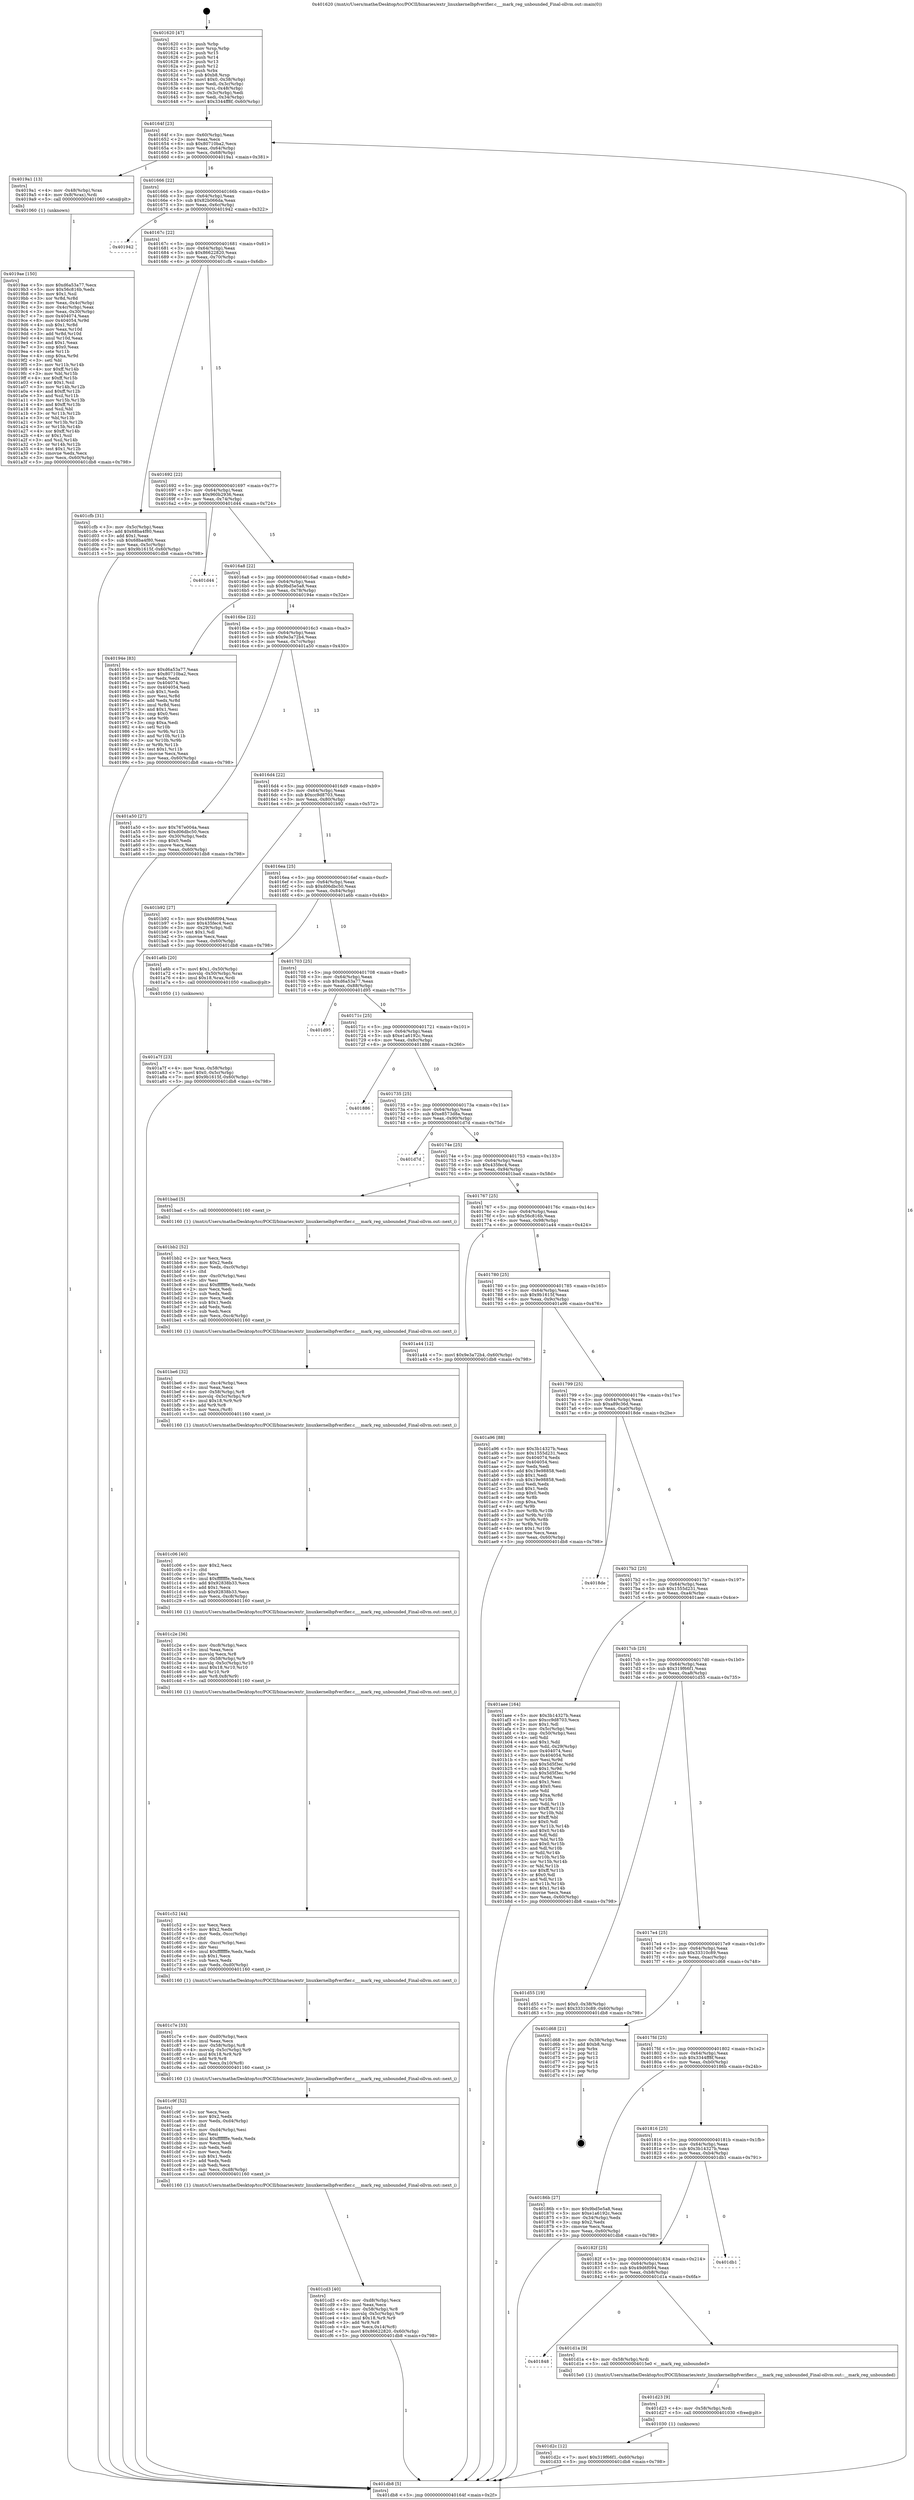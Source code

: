 digraph "0x401620" {
  label = "0x401620 (/mnt/c/Users/mathe/Desktop/tcc/POCII/binaries/extr_linuxkernelbpfverifier.c___mark_reg_unbounded_Final-ollvm.out::main(0))"
  labelloc = "t"
  node[shape=record]

  Entry [label="",width=0.3,height=0.3,shape=circle,fillcolor=black,style=filled]
  "0x40164f" [label="{
     0x40164f [23]\l
     | [instrs]\l
     &nbsp;&nbsp;0x40164f \<+3\>: mov -0x60(%rbp),%eax\l
     &nbsp;&nbsp;0x401652 \<+2\>: mov %eax,%ecx\l
     &nbsp;&nbsp;0x401654 \<+6\>: sub $0x80710ba2,%ecx\l
     &nbsp;&nbsp;0x40165a \<+3\>: mov %eax,-0x64(%rbp)\l
     &nbsp;&nbsp;0x40165d \<+3\>: mov %ecx,-0x68(%rbp)\l
     &nbsp;&nbsp;0x401660 \<+6\>: je 00000000004019a1 \<main+0x381\>\l
  }"]
  "0x4019a1" [label="{
     0x4019a1 [13]\l
     | [instrs]\l
     &nbsp;&nbsp;0x4019a1 \<+4\>: mov -0x48(%rbp),%rax\l
     &nbsp;&nbsp;0x4019a5 \<+4\>: mov 0x8(%rax),%rdi\l
     &nbsp;&nbsp;0x4019a9 \<+5\>: call 0000000000401060 \<atoi@plt\>\l
     | [calls]\l
     &nbsp;&nbsp;0x401060 \{1\} (unknown)\l
  }"]
  "0x401666" [label="{
     0x401666 [22]\l
     | [instrs]\l
     &nbsp;&nbsp;0x401666 \<+5\>: jmp 000000000040166b \<main+0x4b\>\l
     &nbsp;&nbsp;0x40166b \<+3\>: mov -0x64(%rbp),%eax\l
     &nbsp;&nbsp;0x40166e \<+5\>: sub $0x82b066da,%eax\l
     &nbsp;&nbsp;0x401673 \<+3\>: mov %eax,-0x6c(%rbp)\l
     &nbsp;&nbsp;0x401676 \<+6\>: je 0000000000401942 \<main+0x322\>\l
  }"]
  Exit [label="",width=0.3,height=0.3,shape=circle,fillcolor=black,style=filled,peripheries=2]
  "0x401942" [label="{
     0x401942\l
  }", style=dashed]
  "0x40167c" [label="{
     0x40167c [22]\l
     | [instrs]\l
     &nbsp;&nbsp;0x40167c \<+5\>: jmp 0000000000401681 \<main+0x61\>\l
     &nbsp;&nbsp;0x401681 \<+3\>: mov -0x64(%rbp),%eax\l
     &nbsp;&nbsp;0x401684 \<+5\>: sub $0x86622820,%eax\l
     &nbsp;&nbsp;0x401689 \<+3\>: mov %eax,-0x70(%rbp)\l
     &nbsp;&nbsp;0x40168c \<+6\>: je 0000000000401cfb \<main+0x6db\>\l
  }"]
  "0x401d2c" [label="{
     0x401d2c [12]\l
     | [instrs]\l
     &nbsp;&nbsp;0x401d2c \<+7\>: movl $0x319f66f1,-0x60(%rbp)\l
     &nbsp;&nbsp;0x401d33 \<+5\>: jmp 0000000000401db8 \<main+0x798\>\l
  }"]
  "0x401cfb" [label="{
     0x401cfb [31]\l
     | [instrs]\l
     &nbsp;&nbsp;0x401cfb \<+3\>: mov -0x5c(%rbp),%eax\l
     &nbsp;&nbsp;0x401cfe \<+5\>: add $0x68ba4f80,%eax\l
     &nbsp;&nbsp;0x401d03 \<+3\>: add $0x1,%eax\l
     &nbsp;&nbsp;0x401d06 \<+5\>: sub $0x68ba4f80,%eax\l
     &nbsp;&nbsp;0x401d0b \<+3\>: mov %eax,-0x5c(%rbp)\l
     &nbsp;&nbsp;0x401d0e \<+7\>: movl $0x9b1615f,-0x60(%rbp)\l
     &nbsp;&nbsp;0x401d15 \<+5\>: jmp 0000000000401db8 \<main+0x798\>\l
  }"]
  "0x401692" [label="{
     0x401692 [22]\l
     | [instrs]\l
     &nbsp;&nbsp;0x401692 \<+5\>: jmp 0000000000401697 \<main+0x77\>\l
     &nbsp;&nbsp;0x401697 \<+3\>: mov -0x64(%rbp),%eax\l
     &nbsp;&nbsp;0x40169a \<+5\>: sub $0x960b2936,%eax\l
     &nbsp;&nbsp;0x40169f \<+3\>: mov %eax,-0x74(%rbp)\l
     &nbsp;&nbsp;0x4016a2 \<+6\>: je 0000000000401d44 \<main+0x724\>\l
  }"]
  "0x401d23" [label="{
     0x401d23 [9]\l
     | [instrs]\l
     &nbsp;&nbsp;0x401d23 \<+4\>: mov -0x58(%rbp),%rdi\l
     &nbsp;&nbsp;0x401d27 \<+5\>: call 0000000000401030 \<free@plt\>\l
     | [calls]\l
     &nbsp;&nbsp;0x401030 \{1\} (unknown)\l
  }"]
  "0x401d44" [label="{
     0x401d44\l
  }", style=dashed]
  "0x4016a8" [label="{
     0x4016a8 [22]\l
     | [instrs]\l
     &nbsp;&nbsp;0x4016a8 \<+5\>: jmp 00000000004016ad \<main+0x8d\>\l
     &nbsp;&nbsp;0x4016ad \<+3\>: mov -0x64(%rbp),%eax\l
     &nbsp;&nbsp;0x4016b0 \<+5\>: sub $0x9bd5e5a8,%eax\l
     &nbsp;&nbsp;0x4016b5 \<+3\>: mov %eax,-0x78(%rbp)\l
     &nbsp;&nbsp;0x4016b8 \<+6\>: je 000000000040194e \<main+0x32e\>\l
  }"]
  "0x401848" [label="{
     0x401848\l
  }", style=dashed]
  "0x40194e" [label="{
     0x40194e [83]\l
     | [instrs]\l
     &nbsp;&nbsp;0x40194e \<+5\>: mov $0xd6a53a77,%eax\l
     &nbsp;&nbsp;0x401953 \<+5\>: mov $0x80710ba2,%ecx\l
     &nbsp;&nbsp;0x401958 \<+2\>: xor %edx,%edx\l
     &nbsp;&nbsp;0x40195a \<+7\>: mov 0x404074,%esi\l
     &nbsp;&nbsp;0x401961 \<+7\>: mov 0x404054,%edi\l
     &nbsp;&nbsp;0x401968 \<+3\>: sub $0x1,%edx\l
     &nbsp;&nbsp;0x40196b \<+3\>: mov %esi,%r8d\l
     &nbsp;&nbsp;0x40196e \<+3\>: add %edx,%r8d\l
     &nbsp;&nbsp;0x401971 \<+4\>: imul %r8d,%esi\l
     &nbsp;&nbsp;0x401975 \<+3\>: and $0x1,%esi\l
     &nbsp;&nbsp;0x401978 \<+3\>: cmp $0x0,%esi\l
     &nbsp;&nbsp;0x40197b \<+4\>: sete %r9b\l
     &nbsp;&nbsp;0x40197f \<+3\>: cmp $0xa,%edi\l
     &nbsp;&nbsp;0x401982 \<+4\>: setl %r10b\l
     &nbsp;&nbsp;0x401986 \<+3\>: mov %r9b,%r11b\l
     &nbsp;&nbsp;0x401989 \<+3\>: and %r10b,%r11b\l
     &nbsp;&nbsp;0x40198c \<+3\>: xor %r10b,%r9b\l
     &nbsp;&nbsp;0x40198f \<+3\>: or %r9b,%r11b\l
     &nbsp;&nbsp;0x401992 \<+4\>: test $0x1,%r11b\l
     &nbsp;&nbsp;0x401996 \<+3\>: cmovne %ecx,%eax\l
     &nbsp;&nbsp;0x401999 \<+3\>: mov %eax,-0x60(%rbp)\l
     &nbsp;&nbsp;0x40199c \<+5\>: jmp 0000000000401db8 \<main+0x798\>\l
  }"]
  "0x4016be" [label="{
     0x4016be [22]\l
     | [instrs]\l
     &nbsp;&nbsp;0x4016be \<+5\>: jmp 00000000004016c3 \<main+0xa3\>\l
     &nbsp;&nbsp;0x4016c3 \<+3\>: mov -0x64(%rbp),%eax\l
     &nbsp;&nbsp;0x4016c6 \<+5\>: sub $0x9e3a72b4,%eax\l
     &nbsp;&nbsp;0x4016cb \<+3\>: mov %eax,-0x7c(%rbp)\l
     &nbsp;&nbsp;0x4016ce \<+6\>: je 0000000000401a50 \<main+0x430\>\l
  }"]
  "0x401d1a" [label="{
     0x401d1a [9]\l
     | [instrs]\l
     &nbsp;&nbsp;0x401d1a \<+4\>: mov -0x58(%rbp),%rdi\l
     &nbsp;&nbsp;0x401d1e \<+5\>: call 00000000004015e0 \<__mark_reg_unbounded\>\l
     | [calls]\l
     &nbsp;&nbsp;0x4015e0 \{1\} (/mnt/c/Users/mathe/Desktop/tcc/POCII/binaries/extr_linuxkernelbpfverifier.c___mark_reg_unbounded_Final-ollvm.out::__mark_reg_unbounded)\l
  }"]
  "0x401a50" [label="{
     0x401a50 [27]\l
     | [instrs]\l
     &nbsp;&nbsp;0x401a50 \<+5\>: mov $0x767e004a,%eax\l
     &nbsp;&nbsp;0x401a55 \<+5\>: mov $0xd06dbc50,%ecx\l
     &nbsp;&nbsp;0x401a5a \<+3\>: mov -0x30(%rbp),%edx\l
     &nbsp;&nbsp;0x401a5d \<+3\>: cmp $0x0,%edx\l
     &nbsp;&nbsp;0x401a60 \<+3\>: cmove %ecx,%eax\l
     &nbsp;&nbsp;0x401a63 \<+3\>: mov %eax,-0x60(%rbp)\l
     &nbsp;&nbsp;0x401a66 \<+5\>: jmp 0000000000401db8 \<main+0x798\>\l
  }"]
  "0x4016d4" [label="{
     0x4016d4 [22]\l
     | [instrs]\l
     &nbsp;&nbsp;0x4016d4 \<+5\>: jmp 00000000004016d9 \<main+0xb9\>\l
     &nbsp;&nbsp;0x4016d9 \<+3\>: mov -0x64(%rbp),%eax\l
     &nbsp;&nbsp;0x4016dc \<+5\>: sub $0xcc9d8703,%eax\l
     &nbsp;&nbsp;0x4016e1 \<+3\>: mov %eax,-0x80(%rbp)\l
     &nbsp;&nbsp;0x4016e4 \<+6\>: je 0000000000401b92 \<main+0x572\>\l
  }"]
  "0x40182f" [label="{
     0x40182f [25]\l
     | [instrs]\l
     &nbsp;&nbsp;0x40182f \<+5\>: jmp 0000000000401834 \<main+0x214\>\l
     &nbsp;&nbsp;0x401834 \<+3\>: mov -0x64(%rbp),%eax\l
     &nbsp;&nbsp;0x401837 \<+5\>: sub $0x49d6f094,%eax\l
     &nbsp;&nbsp;0x40183c \<+6\>: mov %eax,-0xb8(%rbp)\l
     &nbsp;&nbsp;0x401842 \<+6\>: je 0000000000401d1a \<main+0x6fa\>\l
  }"]
  "0x401b92" [label="{
     0x401b92 [27]\l
     | [instrs]\l
     &nbsp;&nbsp;0x401b92 \<+5\>: mov $0x49d6f094,%eax\l
     &nbsp;&nbsp;0x401b97 \<+5\>: mov $0x435fec4,%ecx\l
     &nbsp;&nbsp;0x401b9c \<+3\>: mov -0x29(%rbp),%dl\l
     &nbsp;&nbsp;0x401b9f \<+3\>: test $0x1,%dl\l
     &nbsp;&nbsp;0x401ba2 \<+3\>: cmovne %ecx,%eax\l
     &nbsp;&nbsp;0x401ba5 \<+3\>: mov %eax,-0x60(%rbp)\l
     &nbsp;&nbsp;0x401ba8 \<+5\>: jmp 0000000000401db8 \<main+0x798\>\l
  }"]
  "0x4016ea" [label="{
     0x4016ea [25]\l
     | [instrs]\l
     &nbsp;&nbsp;0x4016ea \<+5\>: jmp 00000000004016ef \<main+0xcf\>\l
     &nbsp;&nbsp;0x4016ef \<+3\>: mov -0x64(%rbp),%eax\l
     &nbsp;&nbsp;0x4016f2 \<+5\>: sub $0xd06dbc50,%eax\l
     &nbsp;&nbsp;0x4016f7 \<+6\>: mov %eax,-0x84(%rbp)\l
     &nbsp;&nbsp;0x4016fd \<+6\>: je 0000000000401a6b \<main+0x44b\>\l
  }"]
  "0x401db1" [label="{
     0x401db1\l
  }", style=dashed]
  "0x401a6b" [label="{
     0x401a6b [20]\l
     | [instrs]\l
     &nbsp;&nbsp;0x401a6b \<+7\>: movl $0x1,-0x50(%rbp)\l
     &nbsp;&nbsp;0x401a72 \<+4\>: movslq -0x50(%rbp),%rax\l
     &nbsp;&nbsp;0x401a76 \<+4\>: imul $0x18,%rax,%rdi\l
     &nbsp;&nbsp;0x401a7a \<+5\>: call 0000000000401050 \<malloc@plt\>\l
     | [calls]\l
     &nbsp;&nbsp;0x401050 \{1\} (unknown)\l
  }"]
  "0x401703" [label="{
     0x401703 [25]\l
     | [instrs]\l
     &nbsp;&nbsp;0x401703 \<+5\>: jmp 0000000000401708 \<main+0xe8\>\l
     &nbsp;&nbsp;0x401708 \<+3\>: mov -0x64(%rbp),%eax\l
     &nbsp;&nbsp;0x40170b \<+5\>: sub $0xd6a53a77,%eax\l
     &nbsp;&nbsp;0x401710 \<+6\>: mov %eax,-0x88(%rbp)\l
     &nbsp;&nbsp;0x401716 \<+6\>: je 0000000000401d95 \<main+0x775\>\l
  }"]
  "0x401cd3" [label="{
     0x401cd3 [40]\l
     | [instrs]\l
     &nbsp;&nbsp;0x401cd3 \<+6\>: mov -0xd8(%rbp),%ecx\l
     &nbsp;&nbsp;0x401cd9 \<+3\>: imul %eax,%ecx\l
     &nbsp;&nbsp;0x401cdc \<+4\>: mov -0x58(%rbp),%r8\l
     &nbsp;&nbsp;0x401ce0 \<+4\>: movslq -0x5c(%rbp),%r9\l
     &nbsp;&nbsp;0x401ce4 \<+4\>: imul $0x18,%r9,%r9\l
     &nbsp;&nbsp;0x401ce8 \<+3\>: add %r9,%r8\l
     &nbsp;&nbsp;0x401ceb \<+4\>: mov %ecx,0x14(%r8)\l
     &nbsp;&nbsp;0x401cef \<+7\>: movl $0x86622820,-0x60(%rbp)\l
     &nbsp;&nbsp;0x401cf6 \<+5\>: jmp 0000000000401db8 \<main+0x798\>\l
  }"]
  "0x401d95" [label="{
     0x401d95\l
  }", style=dashed]
  "0x40171c" [label="{
     0x40171c [25]\l
     | [instrs]\l
     &nbsp;&nbsp;0x40171c \<+5\>: jmp 0000000000401721 \<main+0x101\>\l
     &nbsp;&nbsp;0x401721 \<+3\>: mov -0x64(%rbp),%eax\l
     &nbsp;&nbsp;0x401724 \<+5\>: sub $0xe1a6192c,%eax\l
     &nbsp;&nbsp;0x401729 \<+6\>: mov %eax,-0x8c(%rbp)\l
     &nbsp;&nbsp;0x40172f \<+6\>: je 0000000000401886 \<main+0x266\>\l
  }"]
  "0x401c9f" [label="{
     0x401c9f [52]\l
     | [instrs]\l
     &nbsp;&nbsp;0x401c9f \<+2\>: xor %ecx,%ecx\l
     &nbsp;&nbsp;0x401ca1 \<+5\>: mov $0x2,%edx\l
     &nbsp;&nbsp;0x401ca6 \<+6\>: mov %edx,-0xd4(%rbp)\l
     &nbsp;&nbsp;0x401cac \<+1\>: cltd\l
     &nbsp;&nbsp;0x401cad \<+6\>: mov -0xd4(%rbp),%esi\l
     &nbsp;&nbsp;0x401cb3 \<+2\>: idiv %esi\l
     &nbsp;&nbsp;0x401cb5 \<+6\>: imul $0xfffffffe,%edx,%edx\l
     &nbsp;&nbsp;0x401cbb \<+2\>: mov %ecx,%edi\l
     &nbsp;&nbsp;0x401cbd \<+2\>: sub %edx,%edi\l
     &nbsp;&nbsp;0x401cbf \<+2\>: mov %ecx,%edx\l
     &nbsp;&nbsp;0x401cc1 \<+3\>: sub $0x1,%edx\l
     &nbsp;&nbsp;0x401cc4 \<+2\>: add %edx,%edi\l
     &nbsp;&nbsp;0x401cc6 \<+2\>: sub %edi,%ecx\l
     &nbsp;&nbsp;0x401cc8 \<+6\>: mov %ecx,-0xd8(%rbp)\l
     &nbsp;&nbsp;0x401cce \<+5\>: call 0000000000401160 \<next_i\>\l
     | [calls]\l
     &nbsp;&nbsp;0x401160 \{1\} (/mnt/c/Users/mathe/Desktop/tcc/POCII/binaries/extr_linuxkernelbpfverifier.c___mark_reg_unbounded_Final-ollvm.out::next_i)\l
  }"]
  "0x401886" [label="{
     0x401886\l
  }", style=dashed]
  "0x401735" [label="{
     0x401735 [25]\l
     | [instrs]\l
     &nbsp;&nbsp;0x401735 \<+5\>: jmp 000000000040173a \<main+0x11a\>\l
     &nbsp;&nbsp;0x40173a \<+3\>: mov -0x64(%rbp),%eax\l
     &nbsp;&nbsp;0x40173d \<+5\>: sub $0xe8573d8a,%eax\l
     &nbsp;&nbsp;0x401742 \<+6\>: mov %eax,-0x90(%rbp)\l
     &nbsp;&nbsp;0x401748 \<+6\>: je 0000000000401d7d \<main+0x75d\>\l
  }"]
  "0x401c7e" [label="{
     0x401c7e [33]\l
     | [instrs]\l
     &nbsp;&nbsp;0x401c7e \<+6\>: mov -0xd0(%rbp),%ecx\l
     &nbsp;&nbsp;0x401c84 \<+3\>: imul %eax,%ecx\l
     &nbsp;&nbsp;0x401c87 \<+4\>: mov -0x58(%rbp),%r8\l
     &nbsp;&nbsp;0x401c8b \<+4\>: movslq -0x5c(%rbp),%r9\l
     &nbsp;&nbsp;0x401c8f \<+4\>: imul $0x18,%r9,%r9\l
     &nbsp;&nbsp;0x401c93 \<+3\>: add %r9,%r8\l
     &nbsp;&nbsp;0x401c96 \<+4\>: mov %ecx,0x10(%r8)\l
     &nbsp;&nbsp;0x401c9a \<+5\>: call 0000000000401160 \<next_i\>\l
     | [calls]\l
     &nbsp;&nbsp;0x401160 \{1\} (/mnt/c/Users/mathe/Desktop/tcc/POCII/binaries/extr_linuxkernelbpfverifier.c___mark_reg_unbounded_Final-ollvm.out::next_i)\l
  }"]
  "0x401d7d" [label="{
     0x401d7d\l
  }", style=dashed]
  "0x40174e" [label="{
     0x40174e [25]\l
     | [instrs]\l
     &nbsp;&nbsp;0x40174e \<+5\>: jmp 0000000000401753 \<main+0x133\>\l
     &nbsp;&nbsp;0x401753 \<+3\>: mov -0x64(%rbp),%eax\l
     &nbsp;&nbsp;0x401756 \<+5\>: sub $0x435fec4,%eax\l
     &nbsp;&nbsp;0x40175b \<+6\>: mov %eax,-0x94(%rbp)\l
     &nbsp;&nbsp;0x401761 \<+6\>: je 0000000000401bad \<main+0x58d\>\l
  }"]
  "0x401c52" [label="{
     0x401c52 [44]\l
     | [instrs]\l
     &nbsp;&nbsp;0x401c52 \<+2\>: xor %ecx,%ecx\l
     &nbsp;&nbsp;0x401c54 \<+5\>: mov $0x2,%edx\l
     &nbsp;&nbsp;0x401c59 \<+6\>: mov %edx,-0xcc(%rbp)\l
     &nbsp;&nbsp;0x401c5f \<+1\>: cltd\l
     &nbsp;&nbsp;0x401c60 \<+6\>: mov -0xcc(%rbp),%esi\l
     &nbsp;&nbsp;0x401c66 \<+2\>: idiv %esi\l
     &nbsp;&nbsp;0x401c68 \<+6\>: imul $0xfffffffe,%edx,%edx\l
     &nbsp;&nbsp;0x401c6e \<+3\>: sub $0x1,%ecx\l
     &nbsp;&nbsp;0x401c71 \<+2\>: sub %ecx,%edx\l
     &nbsp;&nbsp;0x401c73 \<+6\>: mov %edx,-0xd0(%rbp)\l
     &nbsp;&nbsp;0x401c79 \<+5\>: call 0000000000401160 \<next_i\>\l
     | [calls]\l
     &nbsp;&nbsp;0x401160 \{1\} (/mnt/c/Users/mathe/Desktop/tcc/POCII/binaries/extr_linuxkernelbpfverifier.c___mark_reg_unbounded_Final-ollvm.out::next_i)\l
  }"]
  "0x401bad" [label="{
     0x401bad [5]\l
     | [instrs]\l
     &nbsp;&nbsp;0x401bad \<+5\>: call 0000000000401160 \<next_i\>\l
     | [calls]\l
     &nbsp;&nbsp;0x401160 \{1\} (/mnt/c/Users/mathe/Desktop/tcc/POCII/binaries/extr_linuxkernelbpfverifier.c___mark_reg_unbounded_Final-ollvm.out::next_i)\l
  }"]
  "0x401767" [label="{
     0x401767 [25]\l
     | [instrs]\l
     &nbsp;&nbsp;0x401767 \<+5\>: jmp 000000000040176c \<main+0x14c\>\l
     &nbsp;&nbsp;0x40176c \<+3\>: mov -0x64(%rbp),%eax\l
     &nbsp;&nbsp;0x40176f \<+5\>: sub $0x56c816b,%eax\l
     &nbsp;&nbsp;0x401774 \<+6\>: mov %eax,-0x98(%rbp)\l
     &nbsp;&nbsp;0x40177a \<+6\>: je 0000000000401a44 \<main+0x424\>\l
  }"]
  "0x401c2e" [label="{
     0x401c2e [36]\l
     | [instrs]\l
     &nbsp;&nbsp;0x401c2e \<+6\>: mov -0xc8(%rbp),%ecx\l
     &nbsp;&nbsp;0x401c34 \<+3\>: imul %eax,%ecx\l
     &nbsp;&nbsp;0x401c37 \<+3\>: movslq %ecx,%r8\l
     &nbsp;&nbsp;0x401c3a \<+4\>: mov -0x58(%rbp),%r9\l
     &nbsp;&nbsp;0x401c3e \<+4\>: movslq -0x5c(%rbp),%r10\l
     &nbsp;&nbsp;0x401c42 \<+4\>: imul $0x18,%r10,%r10\l
     &nbsp;&nbsp;0x401c46 \<+3\>: add %r10,%r9\l
     &nbsp;&nbsp;0x401c49 \<+4\>: mov %r8,0x8(%r9)\l
     &nbsp;&nbsp;0x401c4d \<+5\>: call 0000000000401160 \<next_i\>\l
     | [calls]\l
     &nbsp;&nbsp;0x401160 \{1\} (/mnt/c/Users/mathe/Desktop/tcc/POCII/binaries/extr_linuxkernelbpfverifier.c___mark_reg_unbounded_Final-ollvm.out::next_i)\l
  }"]
  "0x401a44" [label="{
     0x401a44 [12]\l
     | [instrs]\l
     &nbsp;&nbsp;0x401a44 \<+7\>: movl $0x9e3a72b4,-0x60(%rbp)\l
     &nbsp;&nbsp;0x401a4b \<+5\>: jmp 0000000000401db8 \<main+0x798\>\l
  }"]
  "0x401780" [label="{
     0x401780 [25]\l
     | [instrs]\l
     &nbsp;&nbsp;0x401780 \<+5\>: jmp 0000000000401785 \<main+0x165\>\l
     &nbsp;&nbsp;0x401785 \<+3\>: mov -0x64(%rbp),%eax\l
     &nbsp;&nbsp;0x401788 \<+5\>: sub $0x9b1615f,%eax\l
     &nbsp;&nbsp;0x40178d \<+6\>: mov %eax,-0x9c(%rbp)\l
     &nbsp;&nbsp;0x401793 \<+6\>: je 0000000000401a96 \<main+0x476\>\l
  }"]
  "0x401c06" [label="{
     0x401c06 [40]\l
     | [instrs]\l
     &nbsp;&nbsp;0x401c06 \<+5\>: mov $0x2,%ecx\l
     &nbsp;&nbsp;0x401c0b \<+1\>: cltd\l
     &nbsp;&nbsp;0x401c0c \<+2\>: idiv %ecx\l
     &nbsp;&nbsp;0x401c0e \<+6\>: imul $0xfffffffe,%edx,%ecx\l
     &nbsp;&nbsp;0x401c14 \<+6\>: add $0x92838b33,%ecx\l
     &nbsp;&nbsp;0x401c1a \<+3\>: add $0x1,%ecx\l
     &nbsp;&nbsp;0x401c1d \<+6\>: sub $0x92838b33,%ecx\l
     &nbsp;&nbsp;0x401c23 \<+6\>: mov %ecx,-0xc8(%rbp)\l
     &nbsp;&nbsp;0x401c29 \<+5\>: call 0000000000401160 \<next_i\>\l
     | [calls]\l
     &nbsp;&nbsp;0x401160 \{1\} (/mnt/c/Users/mathe/Desktop/tcc/POCII/binaries/extr_linuxkernelbpfverifier.c___mark_reg_unbounded_Final-ollvm.out::next_i)\l
  }"]
  "0x401a96" [label="{
     0x401a96 [88]\l
     | [instrs]\l
     &nbsp;&nbsp;0x401a96 \<+5\>: mov $0x3b14327b,%eax\l
     &nbsp;&nbsp;0x401a9b \<+5\>: mov $0x1555d231,%ecx\l
     &nbsp;&nbsp;0x401aa0 \<+7\>: mov 0x404074,%edx\l
     &nbsp;&nbsp;0x401aa7 \<+7\>: mov 0x404054,%esi\l
     &nbsp;&nbsp;0x401aae \<+2\>: mov %edx,%edi\l
     &nbsp;&nbsp;0x401ab0 \<+6\>: add $0x19e98858,%edi\l
     &nbsp;&nbsp;0x401ab6 \<+3\>: sub $0x1,%edi\l
     &nbsp;&nbsp;0x401ab9 \<+6\>: sub $0x19e98858,%edi\l
     &nbsp;&nbsp;0x401abf \<+3\>: imul %edi,%edx\l
     &nbsp;&nbsp;0x401ac2 \<+3\>: and $0x1,%edx\l
     &nbsp;&nbsp;0x401ac5 \<+3\>: cmp $0x0,%edx\l
     &nbsp;&nbsp;0x401ac8 \<+4\>: sete %r8b\l
     &nbsp;&nbsp;0x401acc \<+3\>: cmp $0xa,%esi\l
     &nbsp;&nbsp;0x401acf \<+4\>: setl %r9b\l
     &nbsp;&nbsp;0x401ad3 \<+3\>: mov %r8b,%r10b\l
     &nbsp;&nbsp;0x401ad6 \<+3\>: and %r9b,%r10b\l
     &nbsp;&nbsp;0x401ad9 \<+3\>: xor %r9b,%r8b\l
     &nbsp;&nbsp;0x401adc \<+3\>: or %r8b,%r10b\l
     &nbsp;&nbsp;0x401adf \<+4\>: test $0x1,%r10b\l
     &nbsp;&nbsp;0x401ae3 \<+3\>: cmovne %ecx,%eax\l
     &nbsp;&nbsp;0x401ae6 \<+3\>: mov %eax,-0x60(%rbp)\l
     &nbsp;&nbsp;0x401ae9 \<+5\>: jmp 0000000000401db8 \<main+0x798\>\l
  }"]
  "0x401799" [label="{
     0x401799 [25]\l
     | [instrs]\l
     &nbsp;&nbsp;0x401799 \<+5\>: jmp 000000000040179e \<main+0x17e\>\l
     &nbsp;&nbsp;0x40179e \<+3\>: mov -0x64(%rbp),%eax\l
     &nbsp;&nbsp;0x4017a1 \<+5\>: sub $0xa89c36d,%eax\l
     &nbsp;&nbsp;0x4017a6 \<+6\>: mov %eax,-0xa0(%rbp)\l
     &nbsp;&nbsp;0x4017ac \<+6\>: je 00000000004018de \<main+0x2be\>\l
  }"]
  "0x401be6" [label="{
     0x401be6 [32]\l
     | [instrs]\l
     &nbsp;&nbsp;0x401be6 \<+6\>: mov -0xc4(%rbp),%ecx\l
     &nbsp;&nbsp;0x401bec \<+3\>: imul %eax,%ecx\l
     &nbsp;&nbsp;0x401bef \<+4\>: mov -0x58(%rbp),%r8\l
     &nbsp;&nbsp;0x401bf3 \<+4\>: movslq -0x5c(%rbp),%r9\l
     &nbsp;&nbsp;0x401bf7 \<+4\>: imul $0x18,%r9,%r9\l
     &nbsp;&nbsp;0x401bfb \<+3\>: add %r9,%r8\l
     &nbsp;&nbsp;0x401bfe \<+3\>: mov %ecx,(%r8)\l
     &nbsp;&nbsp;0x401c01 \<+5\>: call 0000000000401160 \<next_i\>\l
     | [calls]\l
     &nbsp;&nbsp;0x401160 \{1\} (/mnt/c/Users/mathe/Desktop/tcc/POCII/binaries/extr_linuxkernelbpfverifier.c___mark_reg_unbounded_Final-ollvm.out::next_i)\l
  }"]
  "0x4018de" [label="{
     0x4018de\l
  }", style=dashed]
  "0x4017b2" [label="{
     0x4017b2 [25]\l
     | [instrs]\l
     &nbsp;&nbsp;0x4017b2 \<+5\>: jmp 00000000004017b7 \<main+0x197\>\l
     &nbsp;&nbsp;0x4017b7 \<+3\>: mov -0x64(%rbp),%eax\l
     &nbsp;&nbsp;0x4017ba \<+5\>: sub $0x1555d231,%eax\l
     &nbsp;&nbsp;0x4017bf \<+6\>: mov %eax,-0xa4(%rbp)\l
     &nbsp;&nbsp;0x4017c5 \<+6\>: je 0000000000401aee \<main+0x4ce\>\l
  }"]
  "0x401bb2" [label="{
     0x401bb2 [52]\l
     | [instrs]\l
     &nbsp;&nbsp;0x401bb2 \<+2\>: xor %ecx,%ecx\l
     &nbsp;&nbsp;0x401bb4 \<+5\>: mov $0x2,%edx\l
     &nbsp;&nbsp;0x401bb9 \<+6\>: mov %edx,-0xc0(%rbp)\l
     &nbsp;&nbsp;0x401bbf \<+1\>: cltd\l
     &nbsp;&nbsp;0x401bc0 \<+6\>: mov -0xc0(%rbp),%esi\l
     &nbsp;&nbsp;0x401bc6 \<+2\>: idiv %esi\l
     &nbsp;&nbsp;0x401bc8 \<+6\>: imul $0xfffffffe,%edx,%edx\l
     &nbsp;&nbsp;0x401bce \<+2\>: mov %ecx,%edi\l
     &nbsp;&nbsp;0x401bd0 \<+2\>: sub %edx,%edi\l
     &nbsp;&nbsp;0x401bd2 \<+2\>: mov %ecx,%edx\l
     &nbsp;&nbsp;0x401bd4 \<+3\>: sub $0x1,%edx\l
     &nbsp;&nbsp;0x401bd7 \<+2\>: add %edx,%edi\l
     &nbsp;&nbsp;0x401bd9 \<+2\>: sub %edi,%ecx\l
     &nbsp;&nbsp;0x401bdb \<+6\>: mov %ecx,-0xc4(%rbp)\l
     &nbsp;&nbsp;0x401be1 \<+5\>: call 0000000000401160 \<next_i\>\l
     | [calls]\l
     &nbsp;&nbsp;0x401160 \{1\} (/mnt/c/Users/mathe/Desktop/tcc/POCII/binaries/extr_linuxkernelbpfverifier.c___mark_reg_unbounded_Final-ollvm.out::next_i)\l
  }"]
  "0x401aee" [label="{
     0x401aee [164]\l
     | [instrs]\l
     &nbsp;&nbsp;0x401aee \<+5\>: mov $0x3b14327b,%eax\l
     &nbsp;&nbsp;0x401af3 \<+5\>: mov $0xcc9d8703,%ecx\l
     &nbsp;&nbsp;0x401af8 \<+2\>: mov $0x1,%dl\l
     &nbsp;&nbsp;0x401afa \<+3\>: mov -0x5c(%rbp),%esi\l
     &nbsp;&nbsp;0x401afd \<+3\>: cmp -0x50(%rbp),%esi\l
     &nbsp;&nbsp;0x401b00 \<+4\>: setl %dil\l
     &nbsp;&nbsp;0x401b04 \<+4\>: and $0x1,%dil\l
     &nbsp;&nbsp;0x401b08 \<+4\>: mov %dil,-0x29(%rbp)\l
     &nbsp;&nbsp;0x401b0c \<+7\>: mov 0x404074,%esi\l
     &nbsp;&nbsp;0x401b13 \<+8\>: mov 0x404054,%r8d\l
     &nbsp;&nbsp;0x401b1b \<+3\>: mov %esi,%r9d\l
     &nbsp;&nbsp;0x401b1e \<+7\>: add $0x5d5f3ec,%r9d\l
     &nbsp;&nbsp;0x401b25 \<+4\>: sub $0x1,%r9d\l
     &nbsp;&nbsp;0x401b29 \<+7\>: sub $0x5d5f3ec,%r9d\l
     &nbsp;&nbsp;0x401b30 \<+4\>: imul %r9d,%esi\l
     &nbsp;&nbsp;0x401b34 \<+3\>: and $0x1,%esi\l
     &nbsp;&nbsp;0x401b37 \<+3\>: cmp $0x0,%esi\l
     &nbsp;&nbsp;0x401b3a \<+4\>: sete %dil\l
     &nbsp;&nbsp;0x401b3e \<+4\>: cmp $0xa,%r8d\l
     &nbsp;&nbsp;0x401b42 \<+4\>: setl %r10b\l
     &nbsp;&nbsp;0x401b46 \<+3\>: mov %dil,%r11b\l
     &nbsp;&nbsp;0x401b49 \<+4\>: xor $0xff,%r11b\l
     &nbsp;&nbsp;0x401b4d \<+3\>: mov %r10b,%bl\l
     &nbsp;&nbsp;0x401b50 \<+3\>: xor $0xff,%bl\l
     &nbsp;&nbsp;0x401b53 \<+3\>: xor $0x0,%dl\l
     &nbsp;&nbsp;0x401b56 \<+3\>: mov %r11b,%r14b\l
     &nbsp;&nbsp;0x401b59 \<+4\>: and $0x0,%r14b\l
     &nbsp;&nbsp;0x401b5d \<+3\>: and %dl,%dil\l
     &nbsp;&nbsp;0x401b60 \<+3\>: mov %bl,%r15b\l
     &nbsp;&nbsp;0x401b63 \<+4\>: and $0x0,%r15b\l
     &nbsp;&nbsp;0x401b67 \<+3\>: and %dl,%r10b\l
     &nbsp;&nbsp;0x401b6a \<+3\>: or %dil,%r14b\l
     &nbsp;&nbsp;0x401b6d \<+3\>: or %r10b,%r15b\l
     &nbsp;&nbsp;0x401b70 \<+3\>: xor %r15b,%r14b\l
     &nbsp;&nbsp;0x401b73 \<+3\>: or %bl,%r11b\l
     &nbsp;&nbsp;0x401b76 \<+4\>: xor $0xff,%r11b\l
     &nbsp;&nbsp;0x401b7a \<+3\>: or $0x0,%dl\l
     &nbsp;&nbsp;0x401b7d \<+3\>: and %dl,%r11b\l
     &nbsp;&nbsp;0x401b80 \<+3\>: or %r11b,%r14b\l
     &nbsp;&nbsp;0x401b83 \<+4\>: test $0x1,%r14b\l
     &nbsp;&nbsp;0x401b87 \<+3\>: cmovne %ecx,%eax\l
     &nbsp;&nbsp;0x401b8a \<+3\>: mov %eax,-0x60(%rbp)\l
     &nbsp;&nbsp;0x401b8d \<+5\>: jmp 0000000000401db8 \<main+0x798\>\l
  }"]
  "0x4017cb" [label="{
     0x4017cb [25]\l
     | [instrs]\l
     &nbsp;&nbsp;0x4017cb \<+5\>: jmp 00000000004017d0 \<main+0x1b0\>\l
     &nbsp;&nbsp;0x4017d0 \<+3\>: mov -0x64(%rbp),%eax\l
     &nbsp;&nbsp;0x4017d3 \<+5\>: sub $0x319f66f1,%eax\l
     &nbsp;&nbsp;0x4017d8 \<+6\>: mov %eax,-0xa8(%rbp)\l
     &nbsp;&nbsp;0x4017de \<+6\>: je 0000000000401d55 \<main+0x735\>\l
  }"]
  "0x401a7f" [label="{
     0x401a7f [23]\l
     | [instrs]\l
     &nbsp;&nbsp;0x401a7f \<+4\>: mov %rax,-0x58(%rbp)\l
     &nbsp;&nbsp;0x401a83 \<+7\>: movl $0x0,-0x5c(%rbp)\l
     &nbsp;&nbsp;0x401a8a \<+7\>: movl $0x9b1615f,-0x60(%rbp)\l
     &nbsp;&nbsp;0x401a91 \<+5\>: jmp 0000000000401db8 \<main+0x798\>\l
  }"]
  "0x401d55" [label="{
     0x401d55 [19]\l
     | [instrs]\l
     &nbsp;&nbsp;0x401d55 \<+7\>: movl $0x0,-0x38(%rbp)\l
     &nbsp;&nbsp;0x401d5c \<+7\>: movl $0x33310c89,-0x60(%rbp)\l
     &nbsp;&nbsp;0x401d63 \<+5\>: jmp 0000000000401db8 \<main+0x798\>\l
  }"]
  "0x4017e4" [label="{
     0x4017e4 [25]\l
     | [instrs]\l
     &nbsp;&nbsp;0x4017e4 \<+5\>: jmp 00000000004017e9 \<main+0x1c9\>\l
     &nbsp;&nbsp;0x4017e9 \<+3\>: mov -0x64(%rbp),%eax\l
     &nbsp;&nbsp;0x4017ec \<+5\>: sub $0x33310c89,%eax\l
     &nbsp;&nbsp;0x4017f1 \<+6\>: mov %eax,-0xac(%rbp)\l
     &nbsp;&nbsp;0x4017f7 \<+6\>: je 0000000000401d68 \<main+0x748\>\l
  }"]
  "0x4019ae" [label="{
     0x4019ae [150]\l
     | [instrs]\l
     &nbsp;&nbsp;0x4019ae \<+5\>: mov $0xd6a53a77,%ecx\l
     &nbsp;&nbsp;0x4019b3 \<+5\>: mov $0x56c816b,%edx\l
     &nbsp;&nbsp;0x4019b8 \<+3\>: mov $0x1,%sil\l
     &nbsp;&nbsp;0x4019bb \<+3\>: xor %r8d,%r8d\l
     &nbsp;&nbsp;0x4019be \<+3\>: mov %eax,-0x4c(%rbp)\l
     &nbsp;&nbsp;0x4019c1 \<+3\>: mov -0x4c(%rbp),%eax\l
     &nbsp;&nbsp;0x4019c4 \<+3\>: mov %eax,-0x30(%rbp)\l
     &nbsp;&nbsp;0x4019c7 \<+7\>: mov 0x404074,%eax\l
     &nbsp;&nbsp;0x4019ce \<+8\>: mov 0x404054,%r9d\l
     &nbsp;&nbsp;0x4019d6 \<+4\>: sub $0x1,%r8d\l
     &nbsp;&nbsp;0x4019da \<+3\>: mov %eax,%r10d\l
     &nbsp;&nbsp;0x4019dd \<+3\>: add %r8d,%r10d\l
     &nbsp;&nbsp;0x4019e0 \<+4\>: imul %r10d,%eax\l
     &nbsp;&nbsp;0x4019e4 \<+3\>: and $0x1,%eax\l
     &nbsp;&nbsp;0x4019e7 \<+3\>: cmp $0x0,%eax\l
     &nbsp;&nbsp;0x4019ea \<+4\>: sete %r11b\l
     &nbsp;&nbsp;0x4019ee \<+4\>: cmp $0xa,%r9d\l
     &nbsp;&nbsp;0x4019f2 \<+3\>: setl %bl\l
     &nbsp;&nbsp;0x4019f5 \<+3\>: mov %r11b,%r14b\l
     &nbsp;&nbsp;0x4019f8 \<+4\>: xor $0xff,%r14b\l
     &nbsp;&nbsp;0x4019fc \<+3\>: mov %bl,%r15b\l
     &nbsp;&nbsp;0x4019ff \<+4\>: xor $0xff,%r15b\l
     &nbsp;&nbsp;0x401a03 \<+4\>: xor $0x1,%sil\l
     &nbsp;&nbsp;0x401a07 \<+3\>: mov %r14b,%r12b\l
     &nbsp;&nbsp;0x401a0a \<+4\>: and $0xff,%r12b\l
     &nbsp;&nbsp;0x401a0e \<+3\>: and %sil,%r11b\l
     &nbsp;&nbsp;0x401a11 \<+3\>: mov %r15b,%r13b\l
     &nbsp;&nbsp;0x401a14 \<+4\>: and $0xff,%r13b\l
     &nbsp;&nbsp;0x401a18 \<+3\>: and %sil,%bl\l
     &nbsp;&nbsp;0x401a1b \<+3\>: or %r11b,%r12b\l
     &nbsp;&nbsp;0x401a1e \<+3\>: or %bl,%r13b\l
     &nbsp;&nbsp;0x401a21 \<+3\>: xor %r13b,%r12b\l
     &nbsp;&nbsp;0x401a24 \<+3\>: or %r15b,%r14b\l
     &nbsp;&nbsp;0x401a27 \<+4\>: xor $0xff,%r14b\l
     &nbsp;&nbsp;0x401a2b \<+4\>: or $0x1,%sil\l
     &nbsp;&nbsp;0x401a2f \<+3\>: and %sil,%r14b\l
     &nbsp;&nbsp;0x401a32 \<+3\>: or %r14b,%r12b\l
     &nbsp;&nbsp;0x401a35 \<+4\>: test $0x1,%r12b\l
     &nbsp;&nbsp;0x401a39 \<+3\>: cmovne %edx,%ecx\l
     &nbsp;&nbsp;0x401a3c \<+3\>: mov %ecx,-0x60(%rbp)\l
     &nbsp;&nbsp;0x401a3f \<+5\>: jmp 0000000000401db8 \<main+0x798\>\l
  }"]
  "0x401d68" [label="{
     0x401d68 [21]\l
     | [instrs]\l
     &nbsp;&nbsp;0x401d68 \<+3\>: mov -0x38(%rbp),%eax\l
     &nbsp;&nbsp;0x401d6b \<+7\>: add $0xb8,%rsp\l
     &nbsp;&nbsp;0x401d72 \<+1\>: pop %rbx\l
     &nbsp;&nbsp;0x401d73 \<+2\>: pop %r12\l
     &nbsp;&nbsp;0x401d75 \<+2\>: pop %r13\l
     &nbsp;&nbsp;0x401d77 \<+2\>: pop %r14\l
     &nbsp;&nbsp;0x401d79 \<+2\>: pop %r15\l
     &nbsp;&nbsp;0x401d7b \<+1\>: pop %rbp\l
     &nbsp;&nbsp;0x401d7c \<+1\>: ret\l
  }"]
  "0x4017fd" [label="{
     0x4017fd [25]\l
     | [instrs]\l
     &nbsp;&nbsp;0x4017fd \<+5\>: jmp 0000000000401802 \<main+0x1e2\>\l
     &nbsp;&nbsp;0x401802 \<+3\>: mov -0x64(%rbp),%eax\l
     &nbsp;&nbsp;0x401805 \<+5\>: sub $0x3344ff8f,%eax\l
     &nbsp;&nbsp;0x40180a \<+6\>: mov %eax,-0xb0(%rbp)\l
     &nbsp;&nbsp;0x401810 \<+6\>: je 000000000040186b \<main+0x24b\>\l
  }"]
  "0x401620" [label="{
     0x401620 [47]\l
     | [instrs]\l
     &nbsp;&nbsp;0x401620 \<+1\>: push %rbp\l
     &nbsp;&nbsp;0x401621 \<+3\>: mov %rsp,%rbp\l
     &nbsp;&nbsp;0x401624 \<+2\>: push %r15\l
     &nbsp;&nbsp;0x401626 \<+2\>: push %r14\l
     &nbsp;&nbsp;0x401628 \<+2\>: push %r13\l
     &nbsp;&nbsp;0x40162a \<+2\>: push %r12\l
     &nbsp;&nbsp;0x40162c \<+1\>: push %rbx\l
     &nbsp;&nbsp;0x40162d \<+7\>: sub $0xb8,%rsp\l
     &nbsp;&nbsp;0x401634 \<+7\>: movl $0x0,-0x38(%rbp)\l
     &nbsp;&nbsp;0x40163b \<+3\>: mov %edi,-0x3c(%rbp)\l
     &nbsp;&nbsp;0x40163e \<+4\>: mov %rsi,-0x48(%rbp)\l
     &nbsp;&nbsp;0x401642 \<+3\>: mov -0x3c(%rbp),%edi\l
     &nbsp;&nbsp;0x401645 \<+3\>: mov %edi,-0x34(%rbp)\l
     &nbsp;&nbsp;0x401648 \<+7\>: movl $0x3344ff8f,-0x60(%rbp)\l
  }"]
  "0x40186b" [label="{
     0x40186b [27]\l
     | [instrs]\l
     &nbsp;&nbsp;0x40186b \<+5\>: mov $0x9bd5e5a8,%eax\l
     &nbsp;&nbsp;0x401870 \<+5\>: mov $0xe1a6192c,%ecx\l
     &nbsp;&nbsp;0x401875 \<+3\>: mov -0x34(%rbp),%edx\l
     &nbsp;&nbsp;0x401878 \<+3\>: cmp $0x2,%edx\l
     &nbsp;&nbsp;0x40187b \<+3\>: cmovne %ecx,%eax\l
     &nbsp;&nbsp;0x40187e \<+3\>: mov %eax,-0x60(%rbp)\l
     &nbsp;&nbsp;0x401881 \<+5\>: jmp 0000000000401db8 \<main+0x798\>\l
  }"]
  "0x401816" [label="{
     0x401816 [25]\l
     | [instrs]\l
     &nbsp;&nbsp;0x401816 \<+5\>: jmp 000000000040181b \<main+0x1fb\>\l
     &nbsp;&nbsp;0x40181b \<+3\>: mov -0x64(%rbp),%eax\l
     &nbsp;&nbsp;0x40181e \<+5\>: sub $0x3b14327b,%eax\l
     &nbsp;&nbsp;0x401823 \<+6\>: mov %eax,-0xb4(%rbp)\l
     &nbsp;&nbsp;0x401829 \<+6\>: je 0000000000401db1 \<main+0x791\>\l
  }"]
  "0x401db8" [label="{
     0x401db8 [5]\l
     | [instrs]\l
     &nbsp;&nbsp;0x401db8 \<+5\>: jmp 000000000040164f \<main+0x2f\>\l
  }"]
  Entry -> "0x401620" [label=" 1"]
  "0x40164f" -> "0x4019a1" [label=" 1"]
  "0x40164f" -> "0x401666" [label=" 16"]
  "0x401d68" -> Exit [label=" 1"]
  "0x401666" -> "0x401942" [label=" 0"]
  "0x401666" -> "0x40167c" [label=" 16"]
  "0x401d55" -> "0x401db8" [label=" 1"]
  "0x40167c" -> "0x401cfb" [label=" 1"]
  "0x40167c" -> "0x401692" [label=" 15"]
  "0x401d2c" -> "0x401db8" [label=" 1"]
  "0x401692" -> "0x401d44" [label=" 0"]
  "0x401692" -> "0x4016a8" [label=" 15"]
  "0x401d23" -> "0x401d2c" [label=" 1"]
  "0x4016a8" -> "0x40194e" [label=" 1"]
  "0x4016a8" -> "0x4016be" [label=" 14"]
  "0x401d1a" -> "0x401d23" [label=" 1"]
  "0x4016be" -> "0x401a50" [label=" 1"]
  "0x4016be" -> "0x4016d4" [label=" 13"]
  "0x40182f" -> "0x401848" [label=" 0"]
  "0x4016d4" -> "0x401b92" [label=" 2"]
  "0x4016d4" -> "0x4016ea" [label=" 11"]
  "0x40182f" -> "0x401d1a" [label=" 1"]
  "0x4016ea" -> "0x401a6b" [label=" 1"]
  "0x4016ea" -> "0x401703" [label=" 10"]
  "0x401816" -> "0x40182f" [label=" 1"]
  "0x401703" -> "0x401d95" [label=" 0"]
  "0x401703" -> "0x40171c" [label=" 10"]
  "0x401816" -> "0x401db1" [label=" 0"]
  "0x40171c" -> "0x401886" [label=" 0"]
  "0x40171c" -> "0x401735" [label=" 10"]
  "0x401cfb" -> "0x401db8" [label=" 1"]
  "0x401735" -> "0x401d7d" [label=" 0"]
  "0x401735" -> "0x40174e" [label=" 10"]
  "0x401cd3" -> "0x401db8" [label=" 1"]
  "0x40174e" -> "0x401bad" [label=" 1"]
  "0x40174e" -> "0x401767" [label=" 9"]
  "0x401c9f" -> "0x401cd3" [label=" 1"]
  "0x401767" -> "0x401a44" [label=" 1"]
  "0x401767" -> "0x401780" [label=" 8"]
  "0x401c7e" -> "0x401c9f" [label=" 1"]
  "0x401780" -> "0x401a96" [label=" 2"]
  "0x401780" -> "0x401799" [label=" 6"]
  "0x401c52" -> "0x401c7e" [label=" 1"]
  "0x401799" -> "0x4018de" [label=" 0"]
  "0x401799" -> "0x4017b2" [label=" 6"]
  "0x401c2e" -> "0x401c52" [label=" 1"]
  "0x4017b2" -> "0x401aee" [label=" 2"]
  "0x4017b2" -> "0x4017cb" [label=" 4"]
  "0x401c06" -> "0x401c2e" [label=" 1"]
  "0x4017cb" -> "0x401d55" [label=" 1"]
  "0x4017cb" -> "0x4017e4" [label=" 3"]
  "0x401be6" -> "0x401c06" [label=" 1"]
  "0x4017e4" -> "0x401d68" [label=" 1"]
  "0x4017e4" -> "0x4017fd" [label=" 2"]
  "0x401bb2" -> "0x401be6" [label=" 1"]
  "0x4017fd" -> "0x40186b" [label=" 1"]
  "0x4017fd" -> "0x401816" [label=" 1"]
  "0x40186b" -> "0x401db8" [label=" 1"]
  "0x401620" -> "0x40164f" [label=" 1"]
  "0x401db8" -> "0x40164f" [label=" 16"]
  "0x40194e" -> "0x401db8" [label=" 1"]
  "0x4019a1" -> "0x4019ae" [label=" 1"]
  "0x4019ae" -> "0x401db8" [label=" 1"]
  "0x401a44" -> "0x401db8" [label=" 1"]
  "0x401a50" -> "0x401db8" [label=" 1"]
  "0x401a6b" -> "0x401a7f" [label=" 1"]
  "0x401a7f" -> "0x401db8" [label=" 1"]
  "0x401a96" -> "0x401db8" [label=" 2"]
  "0x401aee" -> "0x401db8" [label=" 2"]
  "0x401b92" -> "0x401db8" [label=" 2"]
  "0x401bad" -> "0x401bb2" [label=" 1"]
}
